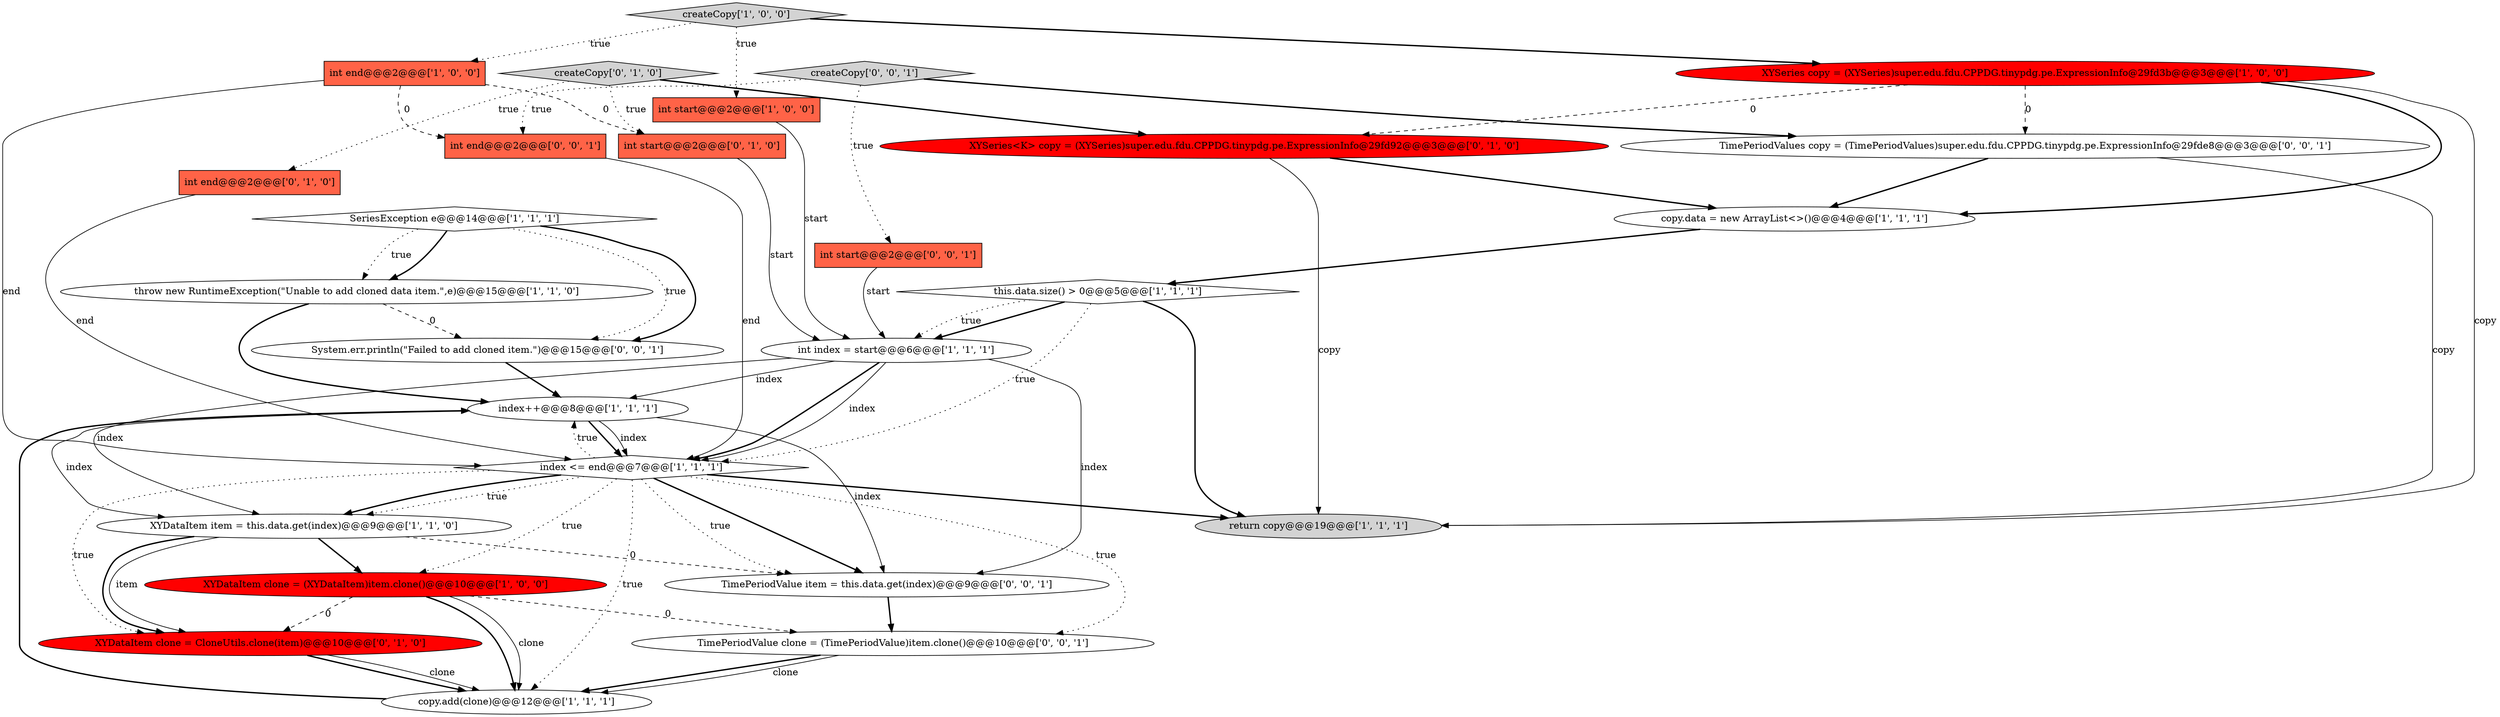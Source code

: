 digraph {
11 [style = filled, label = "SeriesException e@@@14@@@['1', '1', '1']", fillcolor = white, shape = diamond image = "AAA0AAABBB1BBB"];
24 [style = filled, label = "createCopy['0', '0', '1']", fillcolor = lightgray, shape = diamond image = "AAA0AAABBB3BBB"];
7 [style = filled, label = "XYDataItem clone = (XYDataItem)item.clone()@@@10@@@['1', '0', '0']", fillcolor = red, shape = ellipse image = "AAA1AAABBB1BBB"];
5 [style = filled, label = "XYDataItem item = this.data.get(index)@@@9@@@['1', '1', '0']", fillcolor = white, shape = ellipse image = "AAA0AAABBB1BBB"];
10 [style = filled, label = "return copy@@@19@@@['1', '1', '1']", fillcolor = lightgray, shape = ellipse image = "AAA0AAABBB1BBB"];
13 [style = filled, label = "int index = start@@@6@@@['1', '1', '1']", fillcolor = white, shape = ellipse image = "AAA0AAABBB1BBB"];
18 [style = filled, label = "int end@@@2@@@['0', '1', '0']", fillcolor = tomato, shape = box image = "AAA0AAABBB2BBB"];
19 [style = filled, label = "int start@@@2@@@['0', '1', '0']", fillcolor = tomato, shape = box image = "AAA1AAABBB2BBB"];
26 [style = filled, label = "int end@@@2@@@['0', '0', '1']", fillcolor = tomato, shape = box image = "AAA0AAABBB3BBB"];
4 [style = filled, label = "copy.data = new ArrayList<>()@@@4@@@['1', '1', '1']", fillcolor = white, shape = ellipse image = "AAA0AAABBB1BBB"];
0 [style = filled, label = "int start@@@2@@@['1', '0', '0']", fillcolor = tomato, shape = box image = "AAA0AAABBB1BBB"];
3 [style = filled, label = "index++@@@8@@@['1', '1', '1']", fillcolor = white, shape = ellipse image = "AAA0AAABBB1BBB"];
14 [style = filled, label = "copy.add(clone)@@@12@@@['1', '1', '1']", fillcolor = white, shape = ellipse image = "AAA0AAABBB1BBB"];
1 [style = filled, label = "index <= end@@@7@@@['1', '1', '1']", fillcolor = white, shape = diamond image = "AAA0AAABBB1BBB"];
22 [style = filled, label = "TimePeriodValue clone = (TimePeriodValue)item.clone()@@@10@@@['0', '0', '1']", fillcolor = white, shape = ellipse image = "AAA0AAABBB3BBB"];
12 [style = filled, label = "throw new RuntimeException(\"Unable to add cloned data item.\",e)@@@15@@@['1', '1', '0']", fillcolor = white, shape = ellipse image = "AAA0AAABBB1BBB"];
23 [style = filled, label = "int start@@@2@@@['0', '0', '1']", fillcolor = tomato, shape = box image = "AAA0AAABBB3BBB"];
2 [style = filled, label = "this.data.size() > 0@@@5@@@['1', '1', '1']", fillcolor = white, shape = diamond image = "AAA0AAABBB1BBB"];
17 [style = filled, label = "createCopy['0', '1', '0']", fillcolor = lightgray, shape = diamond image = "AAA0AAABBB2BBB"];
20 [style = filled, label = "TimePeriodValues copy = (TimePeriodValues)super.edu.fdu.CPPDG.tinypdg.pe.ExpressionInfo@29fde8@@@3@@@['0', '0', '1']", fillcolor = white, shape = ellipse image = "AAA0AAABBB3BBB"];
9 [style = filled, label = "int end@@@2@@@['1', '0', '0']", fillcolor = tomato, shape = box image = "AAA1AAABBB1BBB"];
21 [style = filled, label = "TimePeriodValue item = this.data.get(index)@@@9@@@['0', '0', '1']", fillcolor = white, shape = ellipse image = "AAA0AAABBB3BBB"];
6 [style = filled, label = "XYSeries copy = (XYSeries)super.edu.fdu.CPPDG.tinypdg.pe.ExpressionInfo@29fd3b@@@3@@@['1', '0', '0']", fillcolor = red, shape = ellipse image = "AAA1AAABBB1BBB"];
8 [style = filled, label = "createCopy['1', '0', '0']", fillcolor = lightgray, shape = diamond image = "AAA0AAABBB1BBB"];
25 [style = filled, label = "System.err.println(\"Failed to add cloned item.\")@@@15@@@['0', '0', '1']", fillcolor = white, shape = ellipse image = "AAA0AAABBB3BBB"];
15 [style = filled, label = "XYDataItem clone = CloneUtils.clone(item)@@@10@@@['0', '1', '0']", fillcolor = red, shape = ellipse image = "AAA1AAABBB2BBB"];
16 [style = filled, label = "XYSeries<K> copy = (XYSeries)super.edu.fdu.CPPDG.tinypdg.pe.ExpressionInfo@29fd92@@@3@@@['0', '1', '0']", fillcolor = red, shape = ellipse image = "AAA1AAABBB2BBB"];
1->5 [style = bold, label=""];
3->5 [style = solid, label="index"];
14->3 [style = bold, label=""];
5->15 [style = solid, label="item"];
13->21 [style = solid, label="index"];
3->1 [style = bold, label=""];
0->13 [style = solid, label="start"];
15->14 [style = bold, label=""];
17->18 [style = dotted, label="true"];
6->20 [style = dashed, label="0"];
3->21 [style = solid, label="index"];
11->12 [style = dotted, label="true"];
25->3 [style = bold, label=""];
1->22 [style = dotted, label="true"];
1->21 [style = dotted, label="true"];
5->15 [style = bold, label=""];
19->13 [style = solid, label="start"];
11->12 [style = bold, label=""];
8->6 [style = bold, label=""];
4->2 [style = bold, label=""];
1->14 [style = dotted, label="true"];
2->10 [style = bold, label=""];
13->1 [style = bold, label=""];
13->3 [style = solid, label="index"];
20->4 [style = bold, label=""];
2->13 [style = bold, label=""];
7->14 [style = bold, label=""];
24->20 [style = bold, label=""];
1->3 [style = dotted, label="true"];
1->7 [style = dotted, label="true"];
9->19 [style = dashed, label="0"];
26->1 [style = solid, label="end"];
6->4 [style = bold, label=""];
6->10 [style = solid, label="copy"];
6->16 [style = dashed, label="0"];
16->10 [style = solid, label="copy"];
12->25 [style = dashed, label="0"];
11->25 [style = dotted, label="true"];
24->23 [style = dotted, label="true"];
3->1 [style = solid, label="index"];
24->26 [style = dotted, label="true"];
13->5 [style = solid, label="index"];
20->10 [style = solid, label="copy"];
1->21 [style = bold, label=""];
21->22 [style = bold, label=""];
2->1 [style = dotted, label="true"];
1->15 [style = dotted, label="true"];
7->14 [style = solid, label="clone"];
9->26 [style = dashed, label="0"];
17->19 [style = dotted, label="true"];
7->15 [style = dashed, label="0"];
23->13 [style = solid, label="start"];
5->21 [style = dashed, label="0"];
13->1 [style = solid, label="index"];
5->7 [style = bold, label=""];
8->0 [style = dotted, label="true"];
12->3 [style = bold, label=""];
8->9 [style = dotted, label="true"];
16->4 [style = bold, label=""];
22->14 [style = bold, label=""];
1->10 [style = bold, label=""];
22->14 [style = solid, label="clone"];
9->1 [style = solid, label="end"];
7->22 [style = dashed, label="0"];
1->5 [style = dotted, label="true"];
2->13 [style = dotted, label="true"];
17->16 [style = bold, label=""];
11->25 [style = bold, label=""];
15->14 [style = solid, label="clone"];
18->1 [style = solid, label="end"];
}
